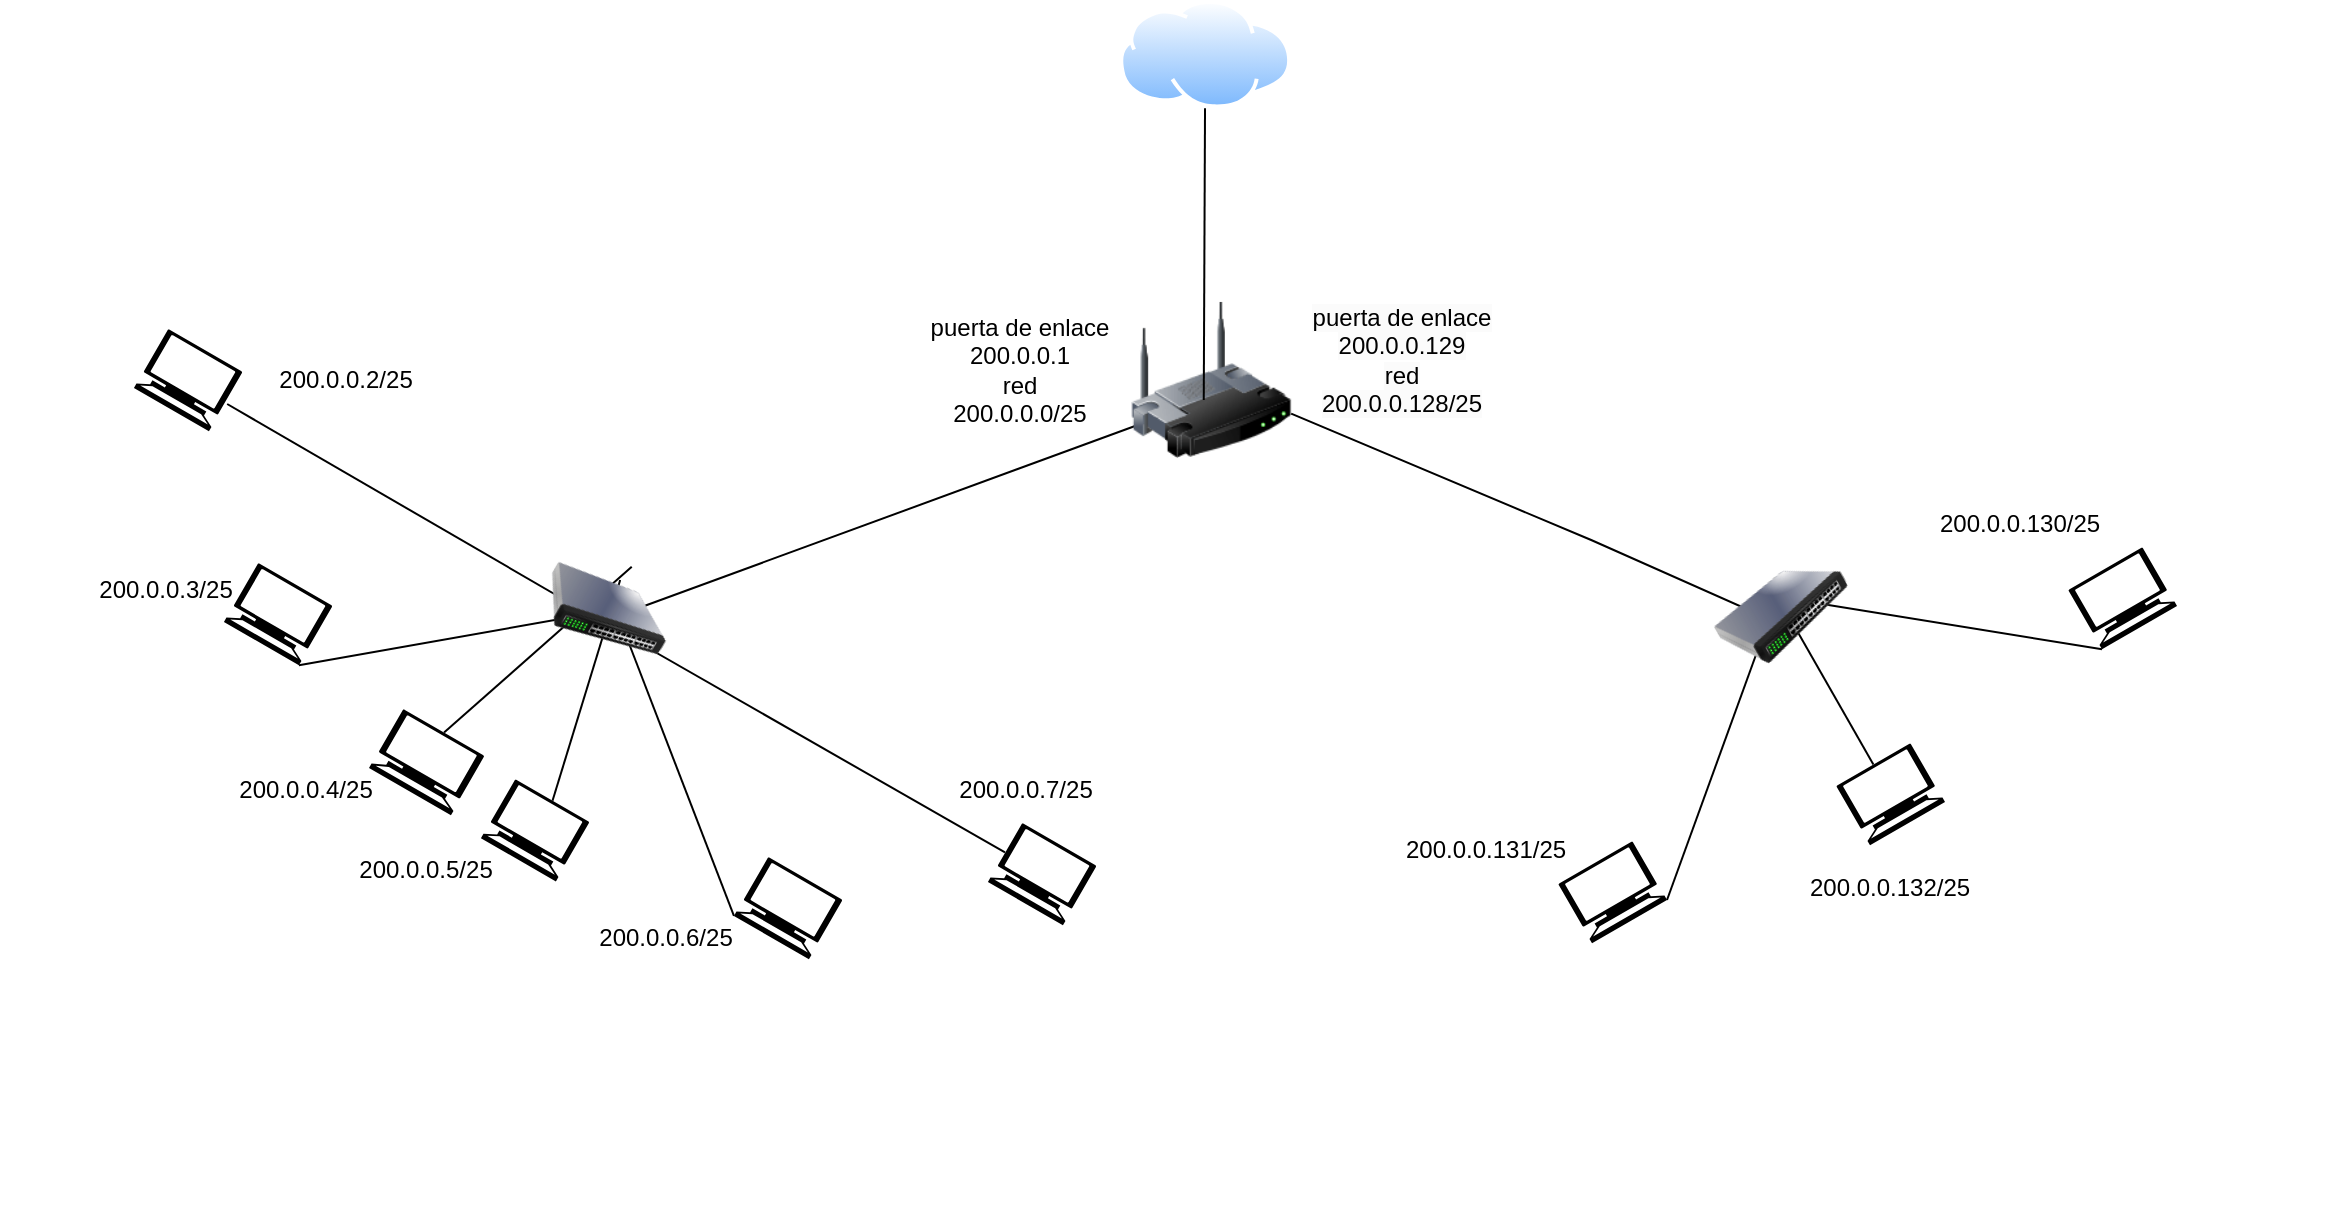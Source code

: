 <mxfile version="23.0.2" type="device">
  <diagram name="Página-1" id="qA1NwfFJnBN_CZzWKkhz">
    <mxGraphModel dx="1254" dy="-254" grid="1" gridSize="10" guides="1" tooltips="1" connect="1" arrows="1" fold="1" page="1" pageScale="1" pageWidth="1169" pageHeight="827" math="0" shadow="0">
      <root>
        <mxCell id="0" />
        <mxCell id="1" parent="0" />
        <mxCell id="qcajc4mdGA_fiYhBdEPF-33" value="" style="group" vertex="1" connectable="0" parent="1">
          <mxGeometry x="17.995" y="1830" width="1146.221" height="594.891" as="geometry" />
        </mxCell>
        <mxCell id="qcajc4mdGA_fiYhBdEPF-29" value="" style="group;rotation=-60;" vertex="1" connectable="0" parent="qcajc4mdGA_fiYhBdEPF-33">
          <mxGeometry x="648.592" y="150.0" width="481.541" height="321.631" as="geometry" />
        </mxCell>
        <mxCell id="qcajc4mdGA_fiYhBdEPF-59" value="" style="group" vertex="1" connectable="0" parent="qcajc4mdGA_fiYhBdEPF-29">
          <mxGeometry x="50.412" y="97.0" width="375.506" height="224.631" as="geometry" />
        </mxCell>
        <mxCell id="qcajc4mdGA_fiYhBdEPF-30" value="" style="endArrow=none;html=1;rounded=0;" edge="1" parent="qcajc4mdGA_fiYhBdEPF-59" target="qcajc4mdGA_fiYhBdEPF-15">
          <mxGeometry width="50" height="50" relative="1" as="geometry">
            <mxPoint x="178.402" y="65.576" as="sourcePoint" />
            <mxPoint x="-37.41" y="-37" as="targetPoint" />
            <Array as="points">
              <mxPoint x="82.59" y="23" />
            </Array>
          </mxGeometry>
        </mxCell>
        <mxCell id="qcajc4mdGA_fiYhBdEPF-18" value="" style="endArrow=none;html=1;rounded=0;entryX=1;entryY=1;entryDx=0;entryDy=0;entryPerimeter=0;" edge="1" parent="qcajc4mdGA_fiYhBdEPF-59" target="qcajc4mdGA_fiYhBdEPF-24">
          <mxGeometry width="50" height="50" relative="1" as="geometry">
            <mxPoint x="174.588" y="54.0" as="sourcePoint" />
            <mxPoint x="120.588" y="37.0" as="targetPoint" />
            <Array as="points">
              <mxPoint x="174.588" y="54.0" />
            </Array>
          </mxGeometry>
        </mxCell>
        <mxCell id="qcajc4mdGA_fiYhBdEPF-19" value="" style="endArrow=none;html=1;rounded=0;entryX=0;entryY=1;entryDx=0;entryDy=0;entryPerimeter=0;" edge="1" parent="qcajc4mdGA_fiYhBdEPF-59" target="qcajc4mdGA_fiYhBdEPF-27">
          <mxGeometry width="50" height="50" relative="1" as="geometry">
            <mxPoint x="179.588" y="52.0" as="sourcePoint" />
            <mxPoint x="201.588" y="-32.0" as="targetPoint" />
            <Array as="points" />
          </mxGeometry>
        </mxCell>
        <mxCell id="qcajc4mdGA_fiYhBdEPF-22" value="" style="endArrow=none;html=1;rounded=0;entryX=0.5;entryY=0;entryDx=0;entryDy=0;entryPerimeter=0;" edge="1" parent="qcajc4mdGA_fiYhBdEPF-59" target="qcajc4mdGA_fiYhBdEPF-23">
          <mxGeometry width="50" height="50" relative="1" as="geometry">
            <mxPoint x="179.588" y="58.0" as="sourcePoint" />
            <mxPoint x="213.588" y="118.0" as="targetPoint" />
            <Array as="points" />
          </mxGeometry>
        </mxCell>
        <mxCell id="qcajc4mdGA_fiYhBdEPF-23" value="" style="shape=mxgraph.signs.tech.computer;html=1;pointerEvents=1;fillColor=#000000;strokeColor=none;verticalLabelPosition=bottom;verticalAlign=top;align=center;rotation=-30;" vertex="1" parent="qcajc4mdGA_fiYhBdEPF-59">
          <mxGeometry x="210.588" y="133.0" width="43.296" height="34.091" as="geometry" />
        </mxCell>
        <mxCell id="qcajc4mdGA_fiYhBdEPF-24" value="" style="shape=mxgraph.signs.tech.computer;html=1;pointerEvents=1;fillColor=#000000;strokeColor=none;verticalLabelPosition=bottom;verticalAlign=top;align=center;rotation=-30;" vertex="1" parent="qcajc4mdGA_fiYhBdEPF-59">
          <mxGeometry x="71.588" y="182.0" width="43.296" height="34.091" as="geometry" />
        </mxCell>
        <mxCell id="qcajc4mdGA_fiYhBdEPF-27" value="" style="shape=mxgraph.signs.tech.computer;html=1;pointerEvents=1;fillColor=#000000;strokeColor=none;verticalLabelPosition=bottom;verticalAlign=top;align=center;rotation=-30;" vertex="1" parent="qcajc4mdGA_fiYhBdEPF-59">
          <mxGeometry x="326.588" y="35.0" width="43.296" height="34.091" as="geometry" />
        </mxCell>
        <mxCell id="qcajc4mdGA_fiYhBdEPF-28" value="" style="image;html=1;image=img/lib/clip_art/networking/Switch_128x128.png;rotation=-30;" vertex="1" parent="qcajc4mdGA_fiYhBdEPF-59">
          <mxGeometry x="144.588" y="32.0" width="69.273" height="54.545" as="geometry" />
        </mxCell>
        <mxCell id="qcajc4mdGA_fiYhBdEPF-55" value="200.0.0.130/25" style="text;html=1;strokeColor=none;fillColor=none;align=center;verticalAlign=middle;whiteSpace=wrap;rounded=0;" vertex="1" parent="qcajc4mdGA_fiYhBdEPF-59">
          <mxGeometry x="266.59" width="60" height="30" as="geometry" />
        </mxCell>
        <mxCell id="qcajc4mdGA_fiYhBdEPF-56" value="200.0.0.132/25" style="text;html=1;strokeColor=none;fillColor=none;align=center;verticalAlign=middle;whiteSpace=wrap;rounded=0;" vertex="1" parent="qcajc4mdGA_fiYhBdEPF-59">
          <mxGeometry x="202.24" y="182" width="60" height="30" as="geometry" />
        </mxCell>
        <mxCell id="qcajc4mdGA_fiYhBdEPF-57" value="200.0.0.131/25" style="text;html=1;strokeColor=none;fillColor=none;align=center;verticalAlign=middle;whiteSpace=wrap;rounded=0;" vertex="1" parent="qcajc4mdGA_fiYhBdEPF-59">
          <mxGeometry y="163" width="60" height="30" as="geometry" />
        </mxCell>
        <mxCell id="qcajc4mdGA_fiYhBdEPF-32" value="" style="group" vertex="1" connectable="0" parent="qcajc4mdGA_fiYhBdEPF-33">
          <mxGeometry x="281.597" width="349.997" height="312.323" as="geometry" />
        </mxCell>
        <mxCell id="qcajc4mdGA_fiYhBdEPF-43" value="" style="endArrow=none;html=1;rounded=0;" edge="1" parent="qcajc4mdGA_fiYhBdEPF-32">
          <mxGeometry width="50" height="50" relative="1" as="geometry">
            <mxPoint x="7.407" y="310" as="sourcePoint" />
            <mxPoint x="307.407" y="200" as="targetPoint" />
          </mxGeometry>
        </mxCell>
        <mxCell id="qcajc4mdGA_fiYhBdEPF-15" value="" style="image;html=1;image=img/lib/clip_art/networking/Wireless_Router_128x128.png;fontSize=16;" vertex="1" parent="qcajc4mdGA_fiYhBdEPF-32">
          <mxGeometry x="269.997" y="150" width="80" height="80" as="geometry" />
        </mxCell>
        <mxCell id="qcajc4mdGA_fiYhBdEPF-1" value="" style="endArrow=none;html=1;rounded=0;entryX=0.5;entryY=0;entryDx=0;entryDy=0;entryPerimeter=0;" edge="1" parent="qcajc4mdGA_fiYhBdEPF-32" source="qcajc4mdGA_fiYhBdEPF-16">
          <mxGeometry width="50" height="50" relative="1" as="geometry">
            <mxPoint x="305.997" y="-20" as="sourcePoint" />
            <mxPoint x="306.287" y="200" as="targetPoint" />
            <Array as="points" />
          </mxGeometry>
        </mxCell>
        <mxCell id="qcajc4mdGA_fiYhBdEPF-16" value="" style="image;aspect=fixed;perimeter=ellipsePerimeter;html=1;align=center;shadow=0;dashed=0;spacingTop=3;image=img/lib/active_directory/internet_cloud.svg;fontSize=16;" vertex="1" parent="qcajc4mdGA_fiYhBdEPF-32">
          <mxGeometry x="263.997" width="86" height="54.18" as="geometry" />
        </mxCell>
        <mxCell id="qcajc4mdGA_fiYhBdEPF-44" value="puerta de enlace&lt;br&gt;200.0.0.1&lt;br&gt;red&lt;br&gt;200.0.0.0/25" style="text;html=1;strokeColor=none;fillColor=none;align=center;verticalAlign=middle;whiteSpace=wrap;rounded=0;" vertex="1" parent="qcajc4mdGA_fiYhBdEPF-32">
          <mxGeometry x="164" y="170" width="100" height="30" as="geometry" />
        </mxCell>
        <mxCell id="qcajc4mdGA_fiYhBdEPF-17" value="" style="group;rotation=30;" vertex="1" connectable="0" parent="qcajc4mdGA_fiYhBdEPF-33">
          <mxGeometry x="1.595" y="280" width="536" height="204.09" as="geometry" />
        </mxCell>
        <mxCell id="qcajc4mdGA_fiYhBdEPF-34" value="" style="endArrow=none;html=1;rounded=0;entryX=0.5;entryY=0;entryDx=0;entryDy=0;entryPerimeter=0;" edge="1" parent="qcajc4mdGA_fiYhBdEPF-17" target="qcajc4mdGA_fiYhBdEPF-35">
          <mxGeometry width="50" height="50" relative="1" as="geometry">
            <mxPoint x="294.501" y="9.996" as="sourcePoint" />
            <mxPoint x="267.413" y="116.774" as="targetPoint" />
            <Array as="points" />
          </mxGeometry>
        </mxCell>
        <mxCell id="qcajc4mdGA_fiYhBdEPF-3" value="" style="endArrow=none;html=1;rounded=0;entryX=1;entryY=1;entryDx=0;entryDy=0;entryPerimeter=0;" edge="1" parent="qcajc4mdGA_fiYhBdEPF-17" target="qcajc4mdGA_fiYhBdEPF-9">
          <mxGeometry width="50" height="50" relative="1" as="geometry">
            <mxPoint x="290" y="25" as="sourcePoint" />
            <mxPoint x="278" y="-30" as="targetPoint" />
            <Array as="points">
              <mxPoint x="290" y="25" />
            </Array>
          </mxGeometry>
        </mxCell>
        <mxCell id="qcajc4mdGA_fiYhBdEPF-4" value="" style="endArrow=none;html=1;rounded=0;entryX=0;entryY=1;entryDx=0;entryDy=0;entryPerimeter=0;" edge="1" parent="qcajc4mdGA_fiYhBdEPF-17" target="qcajc4mdGA_fiYhBdEPF-12">
          <mxGeometry width="50" height="50" relative="1" as="geometry">
            <mxPoint x="294" y="29" as="sourcePoint" />
            <mxPoint x="378" y="5" as="targetPoint" />
            <Array as="points" />
          </mxGeometry>
        </mxCell>
        <mxCell id="qcajc4mdGA_fiYhBdEPF-5" value="" style="endArrow=none;html=1;rounded=0;entryX=0;entryY=0.5;entryDx=0;entryDy=0;entryPerimeter=0;" edge="1" parent="qcajc4mdGA_fiYhBdEPF-17" target="qcajc4mdGA_fiYhBdEPF-11">
          <mxGeometry width="50" height="50" relative="1" as="geometry">
            <mxPoint x="291" y="34" as="sourcePoint" />
            <mxPoint x="366" y="95" as="targetPoint" />
            <Array as="points" />
          </mxGeometry>
        </mxCell>
        <mxCell id="qcajc4mdGA_fiYhBdEPF-6" value="" style="endArrow=none;html=1;rounded=0;exitX=0.995;exitY=0.5;exitDx=0;exitDy=0;exitPerimeter=0;" edge="1" parent="qcajc4mdGA_fiYhBdEPF-17">
          <mxGeometry width="50" height="50" relative="1" as="geometry">
            <mxPoint x="98" y="-78" as="sourcePoint" />
            <mxPoint x="284" y="30" as="targetPoint" />
            <Array as="points" />
          </mxGeometry>
        </mxCell>
        <mxCell id="qcajc4mdGA_fiYhBdEPF-7" value="" style="endArrow=none;html=1;rounded=0;entryX=0.5;entryY=0;entryDx=0;entryDy=0;entryPerimeter=0;exitX=0.5;exitY=0;exitDx=0;exitDy=0;" edge="1" parent="qcajc4mdGA_fiYhBdEPF-17" target="qcajc4mdGA_fiYhBdEPF-8" source="qcajc4mdGA_fiYhBdEPF-13">
          <mxGeometry width="50" height="50" relative="1" as="geometry">
            <mxPoint x="253" y="11" as="sourcePoint" />
            <mxPoint x="218" y="70" as="targetPoint" />
            <Array as="points" />
          </mxGeometry>
        </mxCell>
        <mxCell id="qcajc4mdGA_fiYhBdEPF-8" value="" style="shape=mxgraph.signs.tech.computer;html=1;pointerEvents=1;fillColor=#000000;strokeColor=none;verticalLabelPosition=bottom;verticalAlign=top;align=center;rotation=30;" vertex="1" parent="qcajc4mdGA_fiYhBdEPF-17">
          <mxGeometry x="174.27" y="84" width="47.3" height="34.09" as="geometry" />
        </mxCell>
        <mxCell id="qcajc4mdGA_fiYhBdEPF-9" value="" style="shape=mxgraph.signs.tech.computer;html=1;pointerEvents=1;fillColor=#000000;strokeColor=none;verticalLabelPosition=bottom;verticalAlign=top;align=center;rotation=30;" vertex="1" parent="qcajc4mdGA_fiYhBdEPF-17">
          <mxGeometry x="102" y="10" width="43.296" height="34.091" as="geometry" />
        </mxCell>
        <mxCell id="qcajc4mdGA_fiYhBdEPF-10" value="" style="shape=mxgraph.signs.tech.computer;html=1;pointerEvents=1;fillColor=#000000;strokeColor=none;verticalLabelPosition=bottom;verticalAlign=top;align=center;rotation=30;" vertex="1" parent="qcajc4mdGA_fiYhBdEPF-17">
          <mxGeometry x="57" y="-107" width="43.296" height="34.091" as="geometry" />
        </mxCell>
        <mxCell id="qcajc4mdGA_fiYhBdEPF-11" value="" style="shape=mxgraph.signs.tech.computer;html=1;pointerEvents=1;fillColor=#000000;strokeColor=none;verticalLabelPosition=bottom;verticalAlign=top;align=center;rotation=30;" vertex="1" parent="qcajc4mdGA_fiYhBdEPF-17">
          <mxGeometry x="484" y="140" width="43.296" height="34.091" as="geometry" />
        </mxCell>
        <mxCell id="qcajc4mdGA_fiYhBdEPF-12" value="" style="shape=mxgraph.signs.tech.computer;html=1;pointerEvents=1;fillColor=#000000;strokeColor=none;verticalLabelPosition=bottom;verticalAlign=top;align=center;rotation=30;" vertex="1" parent="qcajc4mdGA_fiYhBdEPF-17">
          <mxGeometry x="357" y="157" width="43.296" height="34.091" as="geometry" />
        </mxCell>
        <mxCell id="qcajc4mdGA_fiYhBdEPF-35" value="" style="shape=mxgraph.signs.tech.computer;html=1;pointerEvents=1;fillColor=#000000;strokeColor=none;verticalLabelPosition=bottom;verticalAlign=top;align=center;rotation=30;" vertex="1" parent="qcajc4mdGA_fiYhBdEPF-17">
          <mxGeometry x="230.5" y="118.09" width="43.296" height="34.091" as="geometry" />
        </mxCell>
        <mxCell id="qcajc4mdGA_fiYhBdEPF-13" value="" style="image;html=1;image=img/lib/clip_art/networking/Switch_128x128.png;rotation=30;" vertex="1" parent="qcajc4mdGA_fiYhBdEPF-17">
          <mxGeometry x="253.15" y="-0.23" width="67" height="54.55" as="geometry" />
        </mxCell>
        <mxCell id="qcajc4mdGA_fiYhBdEPF-50" value="200.0.0.3/25" style="text;html=1;strokeColor=none;fillColor=none;align=center;verticalAlign=middle;whiteSpace=wrap;rounded=0;" vertex="1" parent="qcajc4mdGA_fiYhBdEPF-17">
          <mxGeometry x="37.41" y="-0.23" width="60" height="30" as="geometry" />
        </mxCell>
        <mxCell id="qcajc4mdGA_fiYhBdEPF-53" value="200.0.0.6/25" style="text;html=1;strokeColor=none;fillColor=none;align=center;verticalAlign=middle;whiteSpace=wrap;rounded=0;" vertex="1" parent="qcajc4mdGA_fiYhBdEPF-17">
          <mxGeometry x="287.41" y="174.09" width="60" height="30" as="geometry" />
        </mxCell>
        <mxCell id="qcajc4mdGA_fiYhBdEPF-45" value="&lt;span style=&quot;color: rgb(0, 0, 0); font-family: Helvetica; font-size: 12px; font-style: normal; font-variant-ligatures: normal; font-variant-caps: normal; font-weight: 400; letter-spacing: normal; orphans: 2; text-align: center; text-indent: 0px; text-transform: none; widows: 2; word-spacing: 0px; -webkit-text-stroke-width: 0px; background-color: rgb(251, 251, 251); text-decoration-thickness: initial; text-decoration-style: initial; text-decoration-color: initial; float: none; display: inline !important;&quot;&gt;puerta de enlace&lt;br&gt;200.0.0.129&lt;br&gt;red&lt;br&gt;200.0.0.128/25&lt;br&gt;&lt;/span&gt;" style="text;html=1;strokeColor=none;fillColor=none;align=center;verticalAlign=middle;whiteSpace=wrap;rounded=0;" vertex="1" parent="qcajc4mdGA_fiYhBdEPF-33">
          <mxGeometry x="637.005" y="160" width="100" height="40" as="geometry" />
        </mxCell>
        <mxCell id="qcajc4mdGA_fiYhBdEPF-49" value="200.0.0.2/25" style="text;html=1;strokeColor=none;fillColor=none;align=center;verticalAlign=middle;whiteSpace=wrap;rounded=0;" vertex="1" parent="qcajc4mdGA_fiYhBdEPF-33">
          <mxGeometry x="129.005" y="175" width="60" height="30" as="geometry" />
        </mxCell>
        <mxCell id="qcajc4mdGA_fiYhBdEPF-51" value="200.0.0.4/25" style="text;html=1;strokeColor=none;fillColor=none;align=center;verticalAlign=middle;whiteSpace=wrap;rounded=0;" vertex="1" parent="qcajc4mdGA_fiYhBdEPF-33">
          <mxGeometry x="109.005" y="380" width="60" height="30" as="geometry" />
        </mxCell>
        <mxCell id="qcajc4mdGA_fiYhBdEPF-52" value="200.0.0.5/25" style="text;html=1;strokeColor=none;fillColor=none;align=center;verticalAlign=middle;whiteSpace=wrap;rounded=0;" vertex="1" parent="qcajc4mdGA_fiYhBdEPF-33">
          <mxGeometry x="169.005" y="420" width="60" height="30" as="geometry" />
        </mxCell>
        <mxCell id="qcajc4mdGA_fiYhBdEPF-54" value="200.0.0.7/25" style="text;html=1;strokeColor=none;fillColor=none;align=center;verticalAlign=middle;whiteSpace=wrap;rounded=0;" vertex="1" parent="qcajc4mdGA_fiYhBdEPF-33">
          <mxGeometry x="469.005" y="380" width="60" height="30" as="geometry" />
        </mxCell>
      </root>
    </mxGraphModel>
  </diagram>
</mxfile>
